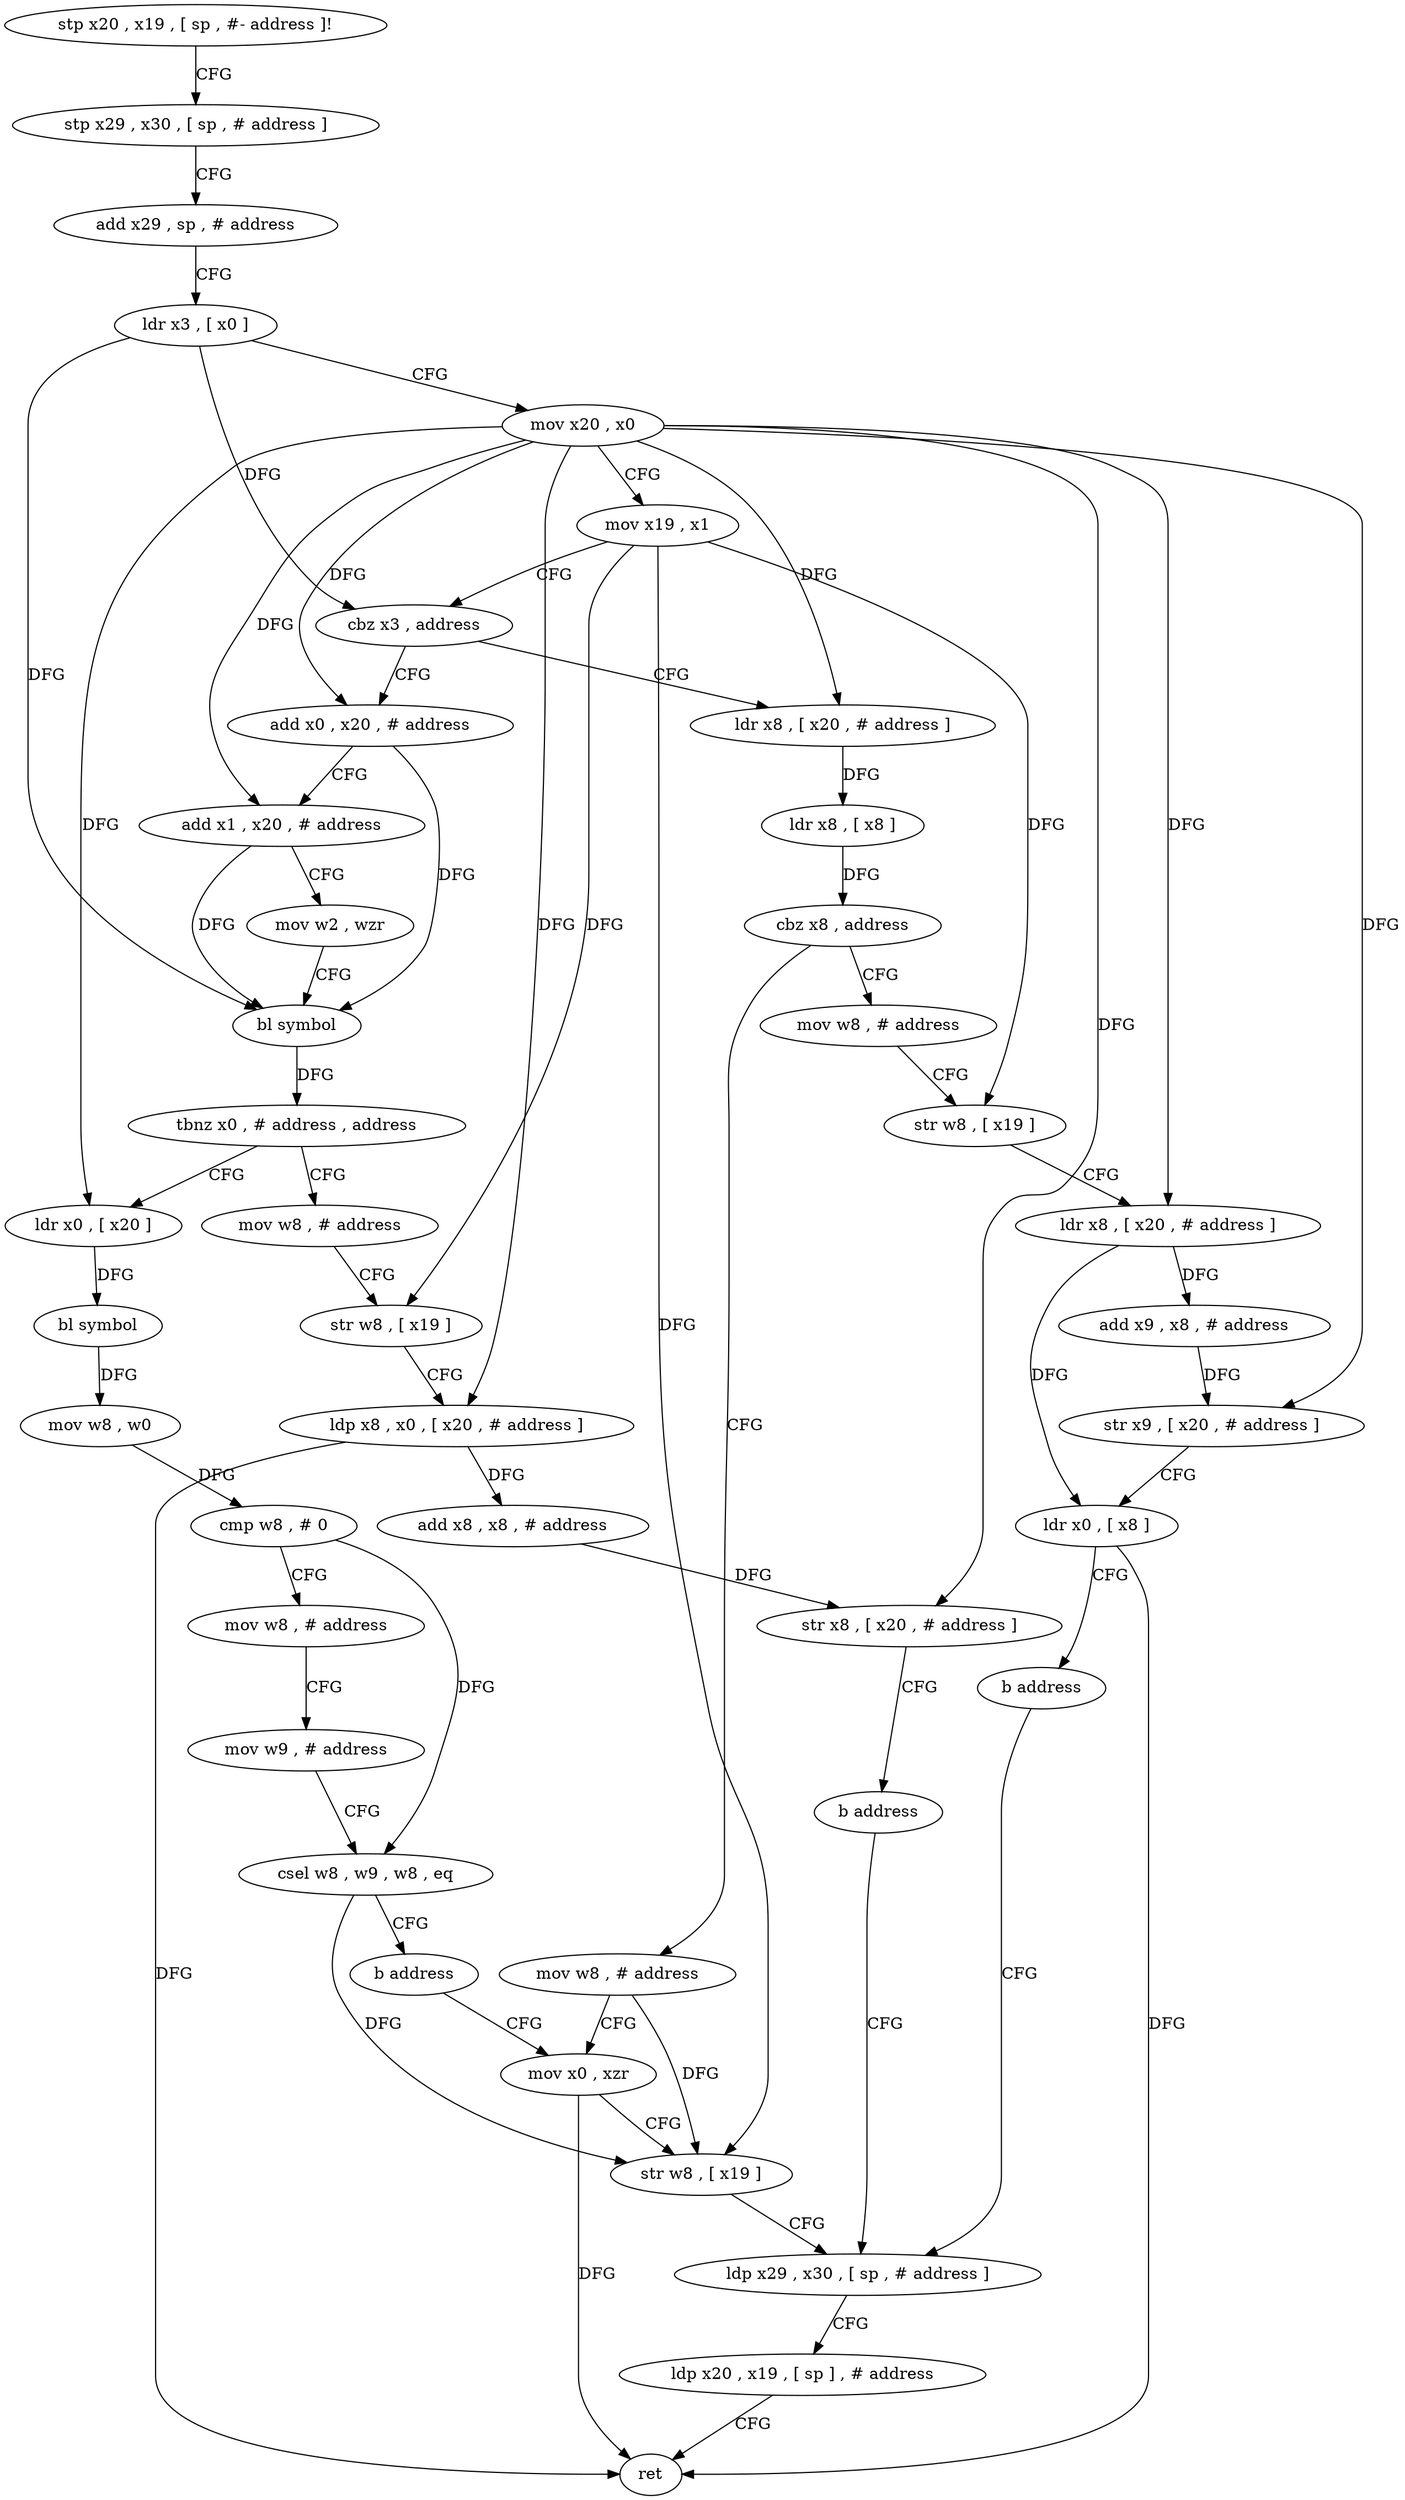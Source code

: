 digraph "func" {
"4207580" [label = "stp x20 , x19 , [ sp , #- address ]!" ]
"4207584" [label = "stp x29 , x30 , [ sp , # address ]" ]
"4207588" [label = "add x29 , sp , # address" ]
"4207592" [label = "ldr x3 , [ x0 ]" ]
"4207596" [label = "mov x20 , x0" ]
"4207600" [label = "mov x19 , x1" ]
"4207604" [label = "cbz x3 , address" ]
"4207652" [label = "ldr x8 , [ x20 , # address ]" ]
"4207608" [label = "add x0 , x20 , # address" ]
"4207656" [label = "ldr x8 , [ x8 ]" ]
"4207660" [label = "cbz x8 , address" ]
"4207724" [label = "mov w8 , # address" ]
"4207664" [label = "mov w8 , # address" ]
"4207612" [label = "add x1 , x20 , # address" ]
"4207616" [label = "mov w2 , wzr" ]
"4207620" [label = "bl symbol" ]
"4207624" [label = "tbnz x0 , # address , address" ]
"4207692" [label = "ldr x0 , [ x20 ]" ]
"4207628" [label = "mov w8 , # address" ]
"4207728" [label = "mov x0 , xzr" ]
"4207668" [label = "str w8 , [ x19 ]" ]
"4207672" [label = "ldr x8 , [ x20 , # address ]" ]
"4207676" [label = "add x9 , x8 , # address" ]
"4207680" [label = "str x9 , [ x20 , # address ]" ]
"4207684" [label = "ldr x0 , [ x8 ]" ]
"4207688" [label = "b address" ]
"4207736" [label = "ldp x29 , x30 , [ sp , # address ]" ]
"4207696" [label = "bl symbol" ]
"4207700" [label = "mov w8 , w0" ]
"4207704" [label = "cmp w8 , # 0" ]
"4207708" [label = "mov w8 , # address" ]
"4207712" [label = "mov w9 , # address" ]
"4207716" [label = "csel w8 , w9 , w8 , eq" ]
"4207720" [label = "b address" ]
"4207632" [label = "str w8 , [ x19 ]" ]
"4207636" [label = "ldp x8 , x0 , [ x20 , # address ]" ]
"4207640" [label = "add x8 , x8 , # address" ]
"4207644" [label = "str x8 , [ x20 , # address ]" ]
"4207648" [label = "b address" ]
"4207740" [label = "ldp x20 , x19 , [ sp ] , # address" ]
"4207744" [label = "ret" ]
"4207732" [label = "str w8 , [ x19 ]" ]
"4207580" -> "4207584" [ label = "CFG" ]
"4207584" -> "4207588" [ label = "CFG" ]
"4207588" -> "4207592" [ label = "CFG" ]
"4207592" -> "4207596" [ label = "CFG" ]
"4207592" -> "4207604" [ label = "DFG" ]
"4207592" -> "4207620" [ label = "DFG" ]
"4207596" -> "4207600" [ label = "CFG" ]
"4207596" -> "4207652" [ label = "DFG" ]
"4207596" -> "4207608" [ label = "DFG" ]
"4207596" -> "4207612" [ label = "DFG" ]
"4207596" -> "4207672" [ label = "DFG" ]
"4207596" -> "4207680" [ label = "DFG" ]
"4207596" -> "4207692" [ label = "DFG" ]
"4207596" -> "4207636" [ label = "DFG" ]
"4207596" -> "4207644" [ label = "DFG" ]
"4207600" -> "4207604" [ label = "CFG" ]
"4207600" -> "4207668" [ label = "DFG" ]
"4207600" -> "4207632" [ label = "DFG" ]
"4207600" -> "4207732" [ label = "DFG" ]
"4207604" -> "4207652" [ label = "CFG" ]
"4207604" -> "4207608" [ label = "CFG" ]
"4207652" -> "4207656" [ label = "DFG" ]
"4207608" -> "4207612" [ label = "CFG" ]
"4207608" -> "4207620" [ label = "DFG" ]
"4207656" -> "4207660" [ label = "DFG" ]
"4207660" -> "4207724" [ label = "CFG" ]
"4207660" -> "4207664" [ label = "CFG" ]
"4207724" -> "4207728" [ label = "CFG" ]
"4207724" -> "4207732" [ label = "DFG" ]
"4207664" -> "4207668" [ label = "CFG" ]
"4207612" -> "4207616" [ label = "CFG" ]
"4207612" -> "4207620" [ label = "DFG" ]
"4207616" -> "4207620" [ label = "CFG" ]
"4207620" -> "4207624" [ label = "DFG" ]
"4207624" -> "4207692" [ label = "CFG" ]
"4207624" -> "4207628" [ label = "CFG" ]
"4207692" -> "4207696" [ label = "DFG" ]
"4207628" -> "4207632" [ label = "CFG" ]
"4207728" -> "4207732" [ label = "CFG" ]
"4207728" -> "4207744" [ label = "DFG" ]
"4207668" -> "4207672" [ label = "CFG" ]
"4207672" -> "4207676" [ label = "DFG" ]
"4207672" -> "4207684" [ label = "DFG" ]
"4207676" -> "4207680" [ label = "DFG" ]
"4207680" -> "4207684" [ label = "CFG" ]
"4207684" -> "4207688" [ label = "CFG" ]
"4207684" -> "4207744" [ label = "DFG" ]
"4207688" -> "4207736" [ label = "CFG" ]
"4207736" -> "4207740" [ label = "CFG" ]
"4207696" -> "4207700" [ label = "DFG" ]
"4207700" -> "4207704" [ label = "DFG" ]
"4207704" -> "4207708" [ label = "CFG" ]
"4207704" -> "4207716" [ label = "DFG" ]
"4207708" -> "4207712" [ label = "CFG" ]
"4207712" -> "4207716" [ label = "CFG" ]
"4207716" -> "4207720" [ label = "CFG" ]
"4207716" -> "4207732" [ label = "DFG" ]
"4207720" -> "4207728" [ label = "CFG" ]
"4207632" -> "4207636" [ label = "CFG" ]
"4207636" -> "4207640" [ label = "DFG" ]
"4207636" -> "4207744" [ label = "DFG" ]
"4207640" -> "4207644" [ label = "DFG" ]
"4207644" -> "4207648" [ label = "CFG" ]
"4207648" -> "4207736" [ label = "CFG" ]
"4207740" -> "4207744" [ label = "CFG" ]
"4207732" -> "4207736" [ label = "CFG" ]
}
